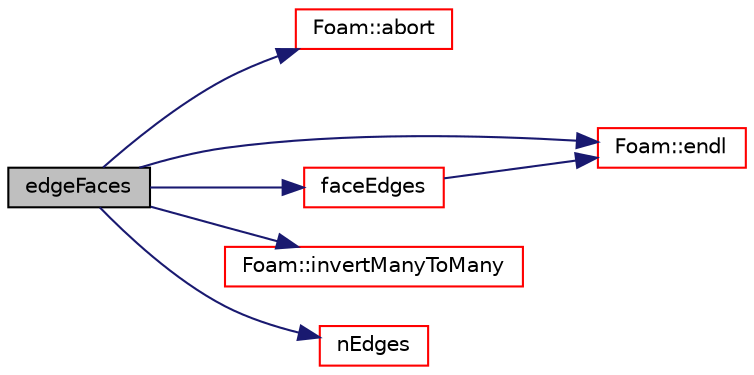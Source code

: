 digraph "edgeFaces"
{
  bgcolor="transparent";
  edge [fontname="Helvetica",fontsize="10",labelfontname="Helvetica",labelfontsize="10"];
  node [fontname="Helvetica",fontsize="10",shape=record];
  rankdir="LR";
  Node30204 [label="edgeFaces",height=0.2,width=0.4,color="black", fillcolor="grey75", style="filled", fontcolor="black"];
  Node30204 -> Node30205 [color="midnightblue",fontsize="10",style="solid",fontname="Helvetica"];
  Node30205 [label="Foam::abort",height=0.2,width=0.4,color="red",URL="$a21851.html#a447107a607d03e417307c203fa5fb44b"];
  Node30204 -> Node30212 [color="midnightblue",fontsize="10",style="solid",fontname="Helvetica"];
  Node30212 [label="Foam::endl",height=0.2,width=0.4,color="red",URL="$a21851.html#a2db8fe02a0d3909e9351bb4275b23ce4",tooltip="Add newline and flush stream. "];
  Node30204 -> Node30250 [color="midnightblue",fontsize="10",style="solid",fontname="Helvetica"];
  Node30250 [label="faceEdges",height=0.2,width=0.4,color="red",URL="$a28685.html#adbfcf489a527a07c33d684834faace79"];
  Node30250 -> Node30212 [color="midnightblue",fontsize="10",style="solid",fontname="Helvetica"];
  Node30204 -> Node30260 [color="midnightblue",fontsize="10",style="solid",fontname="Helvetica"];
  Node30260 [label="Foam::invertManyToMany",height=0.2,width=0.4,color="red",URL="$a21851.html#af31016490620bc000b61c89e75cbfd0b",tooltip="Invert many-to-many. "];
  Node30204 -> Node30271 [color="midnightblue",fontsize="10",style="solid",fontname="Helvetica"];
  Node30271 [label="nEdges",height=0.2,width=0.4,color="red",URL="$a28685.html#a086513bcff1a3f1684e1a3879dd90deb"];
}
